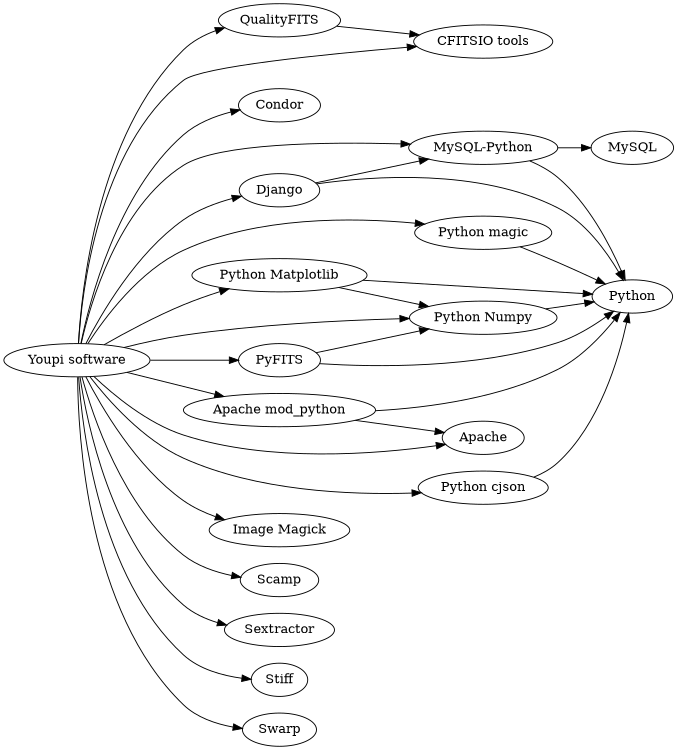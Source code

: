 digraph G {
	size="5,5";
	rankdir = LR;

	youpi [label="Youpi software"];
	cfitsio	[label="CFITSIO tools"];
	condor [label="Condor"];
	django [label="Django"];
	magic [label="Image Magick"];
	modpython [label="Apache mod_python"];
	mysqlpython [label="MySQL-Python"];
	pyfits [label="PyFITS"];
	python [label="Python"];
	pythoncjson	[label="Python cjson"];
	pythonmagic	[label="Python magic"];
	pythonmplib	[label="Python Matplotlib"];
	pythonnumpy	[label="Python Numpy"];
	apache [label="Apache"];
	mysql [label="MySQL"];

	scamp [label="Scamp"];
	sextractor [label="Sextractor"];
	stiff [label="Stiff"];
	swarp [label="Swarp"];
	qfits [label="QualityFITS"];

	youpi -> apache;
	youpi -> cfitsio;
	youpi -> condor;
	youpi -> django;
	youpi -> magic;
	youpi -> modpython;
	youpi -> pyfits;
	youpi -> pythoncjson;
	youpi -> pythonmagic;
	youpi -> pythonmplib;
	youpi -> pythonnumpy;
	youpi -> mysqlpython;

	youpi -> scamp;
	youpi -> sextractor;
	youpi -> stiff;
	youpi -> swarp;
	youpi -> qfits;

	qfits -> cfitsio;
	mysqlpython -> mysql;
	django -> python;
	django -> mysqlpython;
	modpython -> apache;
	modpython -> python;
	pythonmagic -> python;
	pythonmplib -> python;
	pythoncjson -> python;
	pythonnumpy -> python;
	mysqlpython -> python;
	pyfits -> python;
	pyfits -> pythonnumpy;
	pythonmplib -> pythonnumpy;
}
